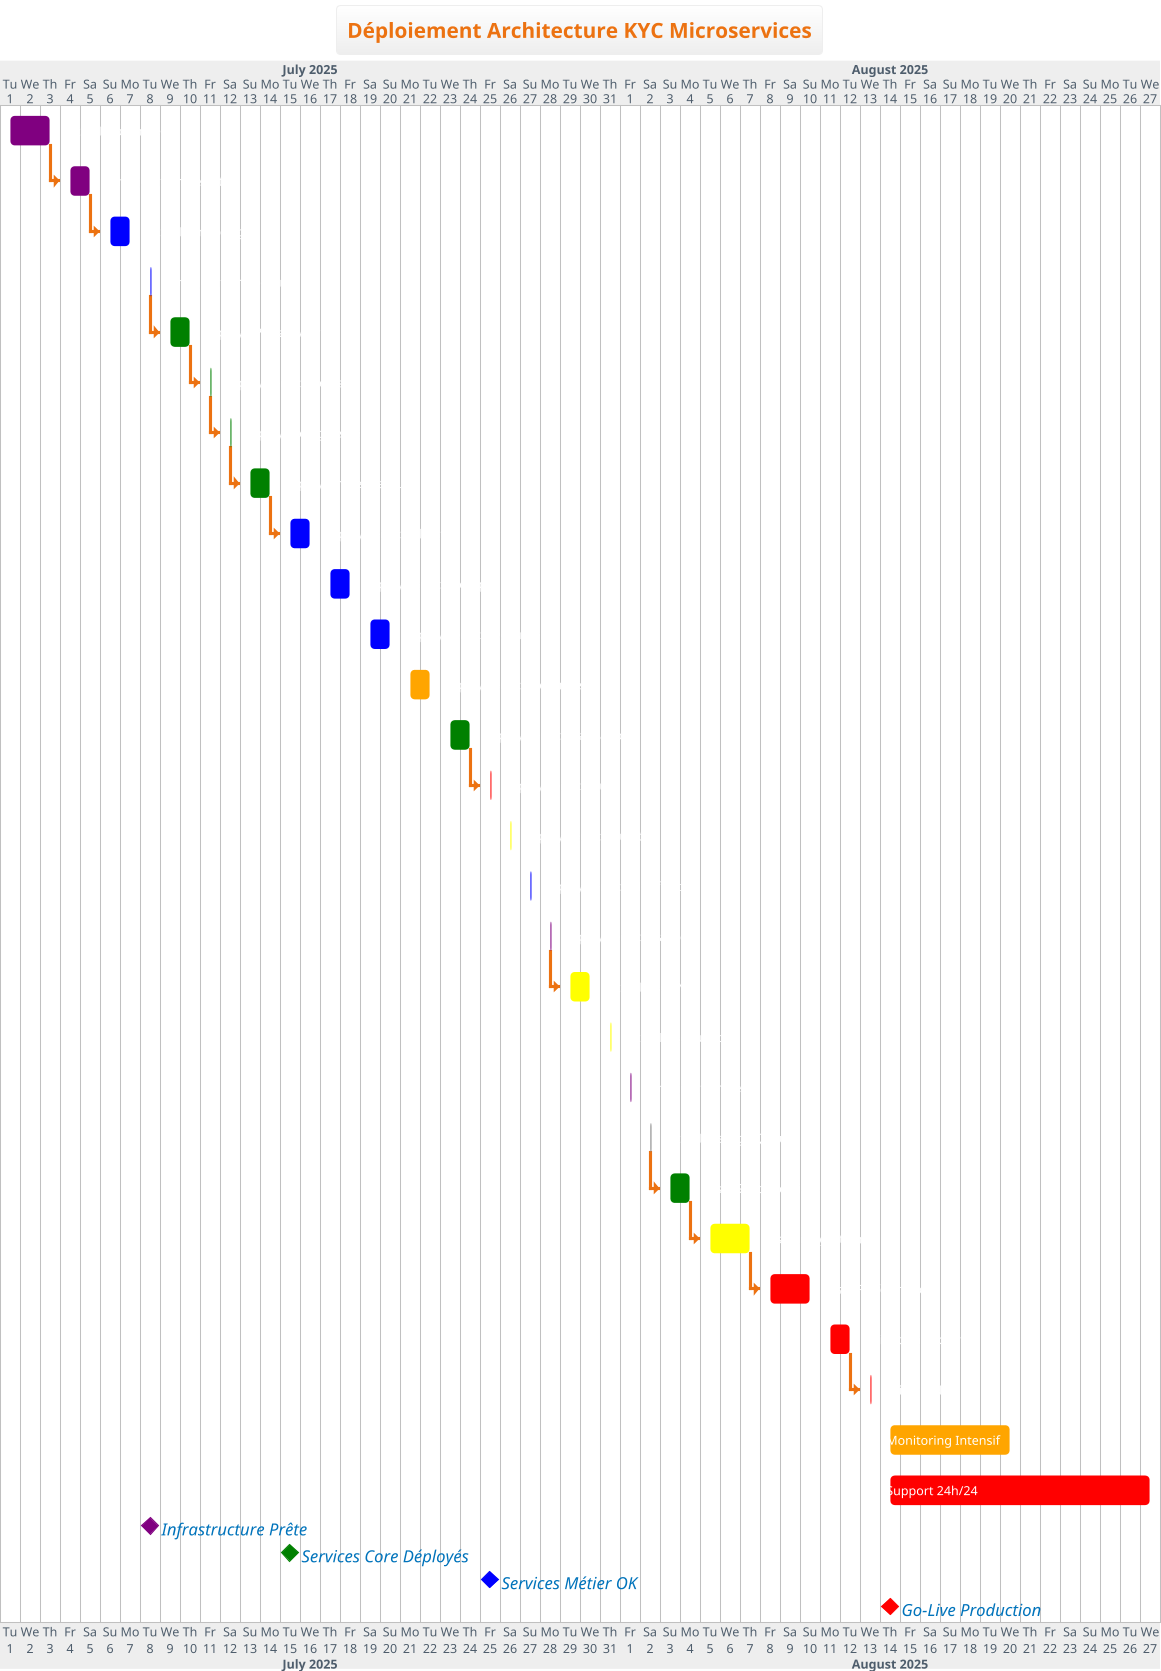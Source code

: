 @startgantt
!theme aws-orange
title Déploiement Architecture KYC Microservices

Project starts 2025-07-01

' === PHASE 1: PRÉPARATION INFRASTRUCTURE ===
[Setup Kubernetes] starts 2025-07-01 and lasts 3 days
[Setup Kubernetes] is colored in Purple

[Configuration Registry] starts 2025-07-04 and lasts 2 days
[Configuration Registry] is colored in Purple

[Setup Monitoring] starts 2025-07-06 and lasts 2 days
[Setup Monitoring] is colored in Blue

[Configuration Logging] starts 2025-07-08 and lasts 1 days
[Configuration Logging] is colored in Blue

' === PHASE 2: DÉPLOIEMENT SERVICES CORE ===
[Deploy API Gateway] starts 2025-07-09 and lasts 2 days
[Deploy API Gateway] is colored in Green

[Deploy Service Registry] starts 2025-07-11 and lasts 1 days
[Deploy Service Registry] is colored in Green

[Deploy Config Server] starts 2025-07-12 and lasts 1 days
[Deploy Config Server] is colored in Green

[Deploy Orchestrateur] starts 2025-07-13 and lasts 2 days
[Deploy Orchestrateur] is colored in Green

' === PHASE 3: DÉPLOIEMENT SERVICES MÉTIER ===
[Deploy Service Client] starts 2025-07-15 and lasts 2 days
[Deploy Service Client] is colored in Blue

[Deploy Service Compte] starts 2025-07-17 and lasts 2 days
[Deploy Service Compte] is colored in Blue

[Deploy Service Document] starts 2025-07-19 and lasts 2 days
[Deploy Service Document] is colored in Blue

[Deploy Service Contrôle] starts 2025-07-21 and lasts 2 days
[Deploy Service Contrôle] is colored in Orange

[Deploy Service Validation] starts 2025-07-23 and lasts 2 days
[Deploy Service Validation] is colored in Green

' === PHASE 4: DÉPLOIEMENT SERVICES TECHNIQUES ===
[Deploy Service Auth] starts 2025-07-25 and lasts 1 days
[Deploy Service Auth] is colored in Red

[Deploy Service Audit] starts 2025-07-26 and lasts 1 days
[Deploy Service Audit] is colored in Yellow

[Deploy Service Notification] starts 2025-07-27 and lasts 1 days
[Deploy Service Notification] is colored in Blue

[Deploy Service Cache] starts 2025-07-28 and lasts 1 days
[Deploy Service Cache] is colored in Purple

' === PHASE 5: CONFIGURATION DONNÉES ===
[Setup Base KYC] starts 2025-07-29 and lasts 2 days
[Setup Base KYC] is colored in Yellow

[Setup Base Audit] starts 2025-07-31 and lasts 1 days
[Setup Base Audit] is colored in Yellow

[Configuration Redis] starts 2025-08-01 and lasts 1 days
[Configuration Redis] is colored in Purple

[Setup Message Queue] starts 2025-08-02 and lasts 1 days
[Setup Message Queue] is colored in Gray

' === PHASE 6: TESTS ET VALIDATION ===
[Tests Santé Services] starts 2025-08-03 and lasts 2 days
[Tests Santé Services] is colored in Green

[Tests Intégration] starts 2025-08-05 and lasts 3 days
[Tests Intégration] is colored in Yellow

[Tests Performance] starts 2025-08-08 and lasts 3 days
[Tests Performance] is colored in Red

[Validation Sécurité] starts 2025-08-11 and lasts 2 days
[Validation Sécurité] is colored in Red

' === PHASE 7: MISE EN PRODUCTION ===
[Switch DNS] starts 2025-08-13 and lasts 1 days
[Switch DNS] is colored in Red

[Monitoring Intensif] starts 2025-08-14 and lasts 7 days
[Monitoring Intensif] is colored in Orange

[Support 24h/24] starts 2025-08-14 and lasts 14 days
[Support 24h/24] is colored in Red

' === JALONS CRITIQUES ===
[Infrastructure Prête] happens 2025-07-08
[Infrastructure Prête] is colored in Purple

[Services Core Déployés] happens 2025-07-15
[Services Core Déployés] is colored in Green

[Services Métier OK] happens 2025-07-25
[Services Métier OK] is colored in Blue

[Go-Live Production] happens 2025-08-14
[Go-Live Production] is colored in Red

' === DÉPENDANCES ===
[Configuration Registry] starts after [Setup Kubernetes]'s end
[Setup Monitoring] starts after [Configuration Registry]'s end
[Deploy API Gateway] starts after [Configuration Logging]'s end
[Deploy Service Registry] starts after [Deploy API Gateway]'s end
[Deploy Config Server] starts after [Deploy Service Registry]'s end
[Deploy Orchestrateur] starts after [Deploy Config Server]'s end
[Deploy Service Client] starts after [Deploy Orchestrateur]'s end
[Deploy Service Auth] starts after [Deploy Service Validation]'s end
[Setup Base KYC] starts after [Deploy Service Cache]'s end
[Tests Santé Services] starts after [Setup Message Queue]'s end
[Tests Intégration] starts after [Tests Santé Services]'s end
[Tests Performance] starts after [Tests Intégration]'s end
[Switch DNS] starts after [Validation Sécurité]'s end

@endgantt
